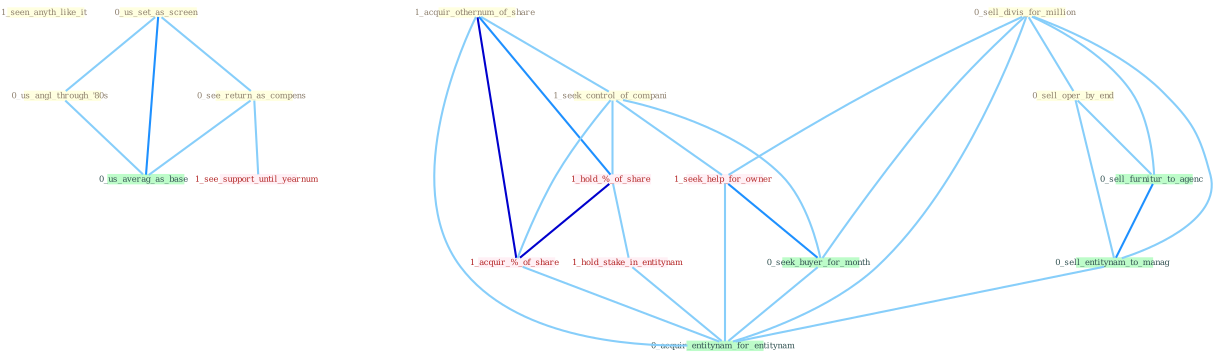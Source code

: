Graph G{ 
    node
    [shape=polygon,style=filled,width=.5,height=.06,color="#BDFCC9",fixedsize=true,fontsize=4,
    fontcolor="#2f4f4f"];
    {node
    [color="#ffffe0", fontcolor="#8b7d6b"] "1_seen_anyth_like_it " "0_us_set_as_screen " "0_sell_divis_for_million " "0_us_angl_through_'80s " "1_acquir_othernum_of_share " "0_see_return_as_compens " "0_sell_oper_by_end " "1_seek_control_of_compani "}
{node [color="#fff0f5", fontcolor="#b22222"] "1_hold_%_of_share " "1_hold_stake_in_entitynam " "1_seek_help_for_owner " "1_acquir_%_of_share " "1_see_support_until_yearnum "}
edge [color="#B0E2FF"];

	"0_us_set_as_screen " -- "0_us_angl_through_'80s " [w="1", color="#87cefa" ];
	"0_us_set_as_screen " -- "0_see_return_as_compens " [w="1", color="#87cefa" ];
	"0_us_set_as_screen " -- "0_us_averag_as_base " [w="2", color="#1e90ff" , len=0.8];
	"0_sell_divis_for_million " -- "0_sell_oper_by_end " [w="1", color="#87cefa" ];
	"0_sell_divis_for_million " -- "1_seek_help_for_owner " [w="1", color="#87cefa" ];
	"0_sell_divis_for_million " -- "0_seek_buyer_for_month " [w="1", color="#87cefa" ];
	"0_sell_divis_for_million " -- "0_sell_furnitur_to_agenc " [w="1", color="#87cefa" ];
	"0_sell_divis_for_million " -- "0_sell_entitynam_to_manag " [w="1", color="#87cefa" ];
	"0_sell_divis_for_million " -- "0_acquir_entitynam_for_entitynam " [w="1", color="#87cefa" ];
	"0_us_angl_through_'80s " -- "0_us_averag_as_base " [w="1", color="#87cefa" ];
	"1_acquir_othernum_of_share " -- "1_seek_control_of_compani " [w="1", color="#87cefa" ];
	"1_acquir_othernum_of_share " -- "1_hold_%_of_share " [w="2", color="#1e90ff" , len=0.8];
	"1_acquir_othernum_of_share " -- "1_acquir_%_of_share " [w="3", color="#0000cd" , len=0.6];
	"1_acquir_othernum_of_share " -- "0_acquir_entitynam_for_entitynam " [w="1", color="#87cefa" ];
	"0_see_return_as_compens " -- "1_see_support_until_yearnum " [w="1", color="#87cefa" ];
	"0_see_return_as_compens " -- "0_us_averag_as_base " [w="1", color="#87cefa" ];
	"0_sell_oper_by_end " -- "0_sell_furnitur_to_agenc " [w="1", color="#87cefa" ];
	"0_sell_oper_by_end " -- "0_sell_entitynam_to_manag " [w="1", color="#87cefa" ];
	"1_seek_control_of_compani " -- "1_hold_%_of_share " [w="1", color="#87cefa" ];
	"1_seek_control_of_compani " -- "1_seek_help_for_owner " [w="1", color="#87cefa" ];
	"1_seek_control_of_compani " -- "0_seek_buyer_for_month " [w="1", color="#87cefa" ];
	"1_seek_control_of_compani " -- "1_acquir_%_of_share " [w="1", color="#87cefa" ];
	"1_hold_%_of_share " -- "1_hold_stake_in_entitynam " [w="1", color="#87cefa" ];
	"1_hold_%_of_share " -- "1_acquir_%_of_share " [w="3", color="#0000cd" , len=0.6];
	"1_hold_stake_in_entitynam " -- "0_acquir_entitynam_for_entitynam " [w="1", color="#87cefa" ];
	"1_seek_help_for_owner " -- "0_seek_buyer_for_month " [w="2", color="#1e90ff" , len=0.8];
	"1_seek_help_for_owner " -- "0_acquir_entitynam_for_entitynam " [w="1", color="#87cefa" ];
	"0_seek_buyer_for_month " -- "0_acquir_entitynam_for_entitynam " [w="1", color="#87cefa" ];
	"1_acquir_%_of_share " -- "0_acquir_entitynam_for_entitynam " [w="1", color="#87cefa" ];
	"0_sell_furnitur_to_agenc " -- "0_sell_entitynam_to_manag " [w="2", color="#1e90ff" , len=0.8];
	"0_sell_entitynam_to_manag " -- "0_acquir_entitynam_for_entitynam " [w="1", color="#87cefa" ];
}